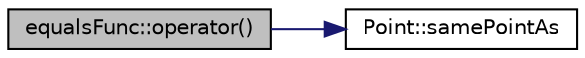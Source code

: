 digraph "equalsFunc::operator()"
{
 // INTERACTIVE_SVG=YES
  bgcolor="transparent";
  edge [fontname="Helvetica",fontsize="10",labelfontname="Helvetica",labelfontsize="10"];
  node [fontname="Helvetica",fontsize="10",shape=record];
  rankdir="LR";
  Node1 [label="equalsFunc::operator()",height=0.2,width=0.4,color="black", fillcolor="grey75", style="filled", fontcolor="black"];
  Node1 -> Node2 [color="midnightblue",fontsize="10",style="solid",fontname="Helvetica"];
  Node2 [label="Point::samePointAs",height=0.2,width=0.4,color="black",URL="$class_point.html#a9d93fb520b4a3e170aab25ea738b105c",tooltip="Check if two points share the same coordinates. "];
}
